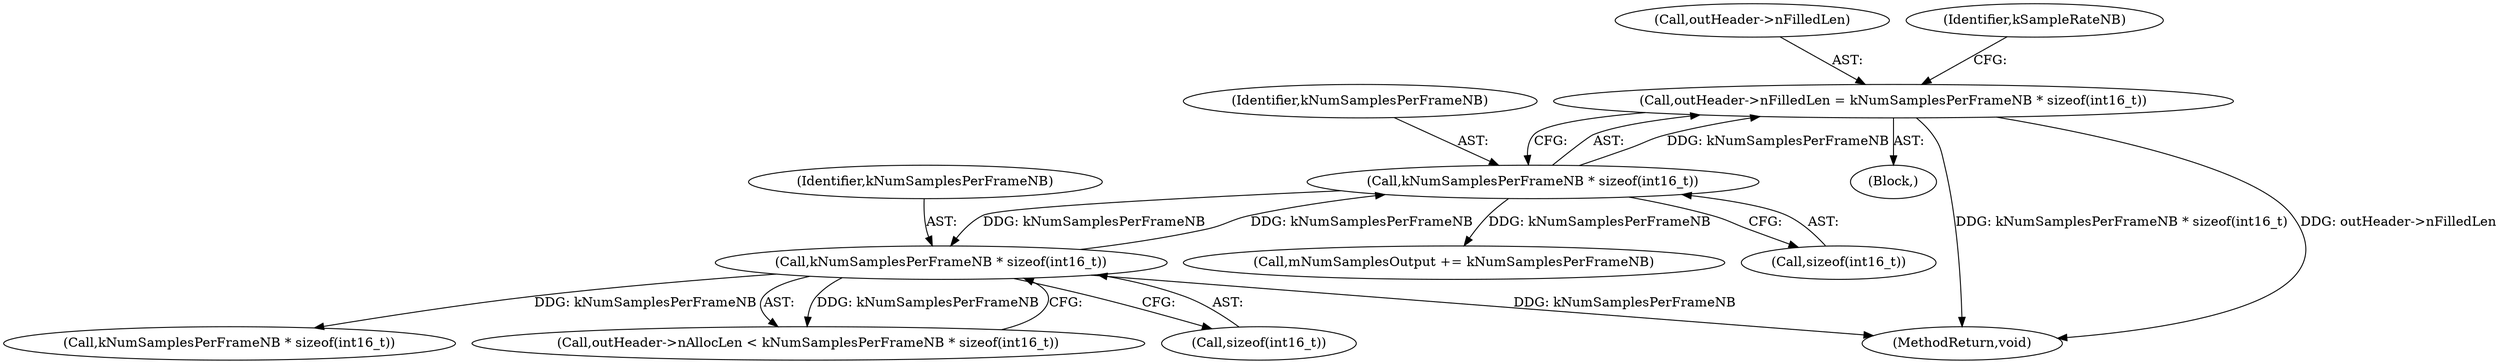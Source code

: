 digraph "0_Android_44749eb4f273f0eb681d0fa013e3beef754fa687@API" {
"1000491" [label="(Call,outHeader->nFilledLen = kNumSamplesPerFrameNB * sizeof(int16_t))"];
"1000495" [label="(Call,kNumSamplesPerFrameNB * sizeof(int16_t))"];
"1000225" [label="(Call,kNumSamplesPerFrameNB * sizeof(int16_t))"];
"1000490" [label="(Block,)"];
"1000556" [label="(MethodReturn,void)"];
"1000226" [label="(Identifier,kNumSamplesPerFrameNB)"];
"1000492" [label="(Call,outHeader->nFilledLen)"];
"1000495" [label="(Call,kNumSamplesPerFrameNB * sizeof(int16_t))"];
"1000496" [label="(Identifier,kNumSamplesPerFrameNB)"];
"1000499" [label="(Identifier,kSampleRateNB)"];
"1000491" [label="(Call,outHeader->nFilledLen = kNumSamplesPerFrameNB * sizeof(int16_t))"];
"1000500" [label="(Call,mNumSamplesOutput += kNumSamplesPerFrameNB)"];
"1000497" [label="(Call,sizeof(int16_t))"];
"1000232" [label="(Call,kNumSamplesPerFrameNB * sizeof(int16_t))"];
"1000225" [label="(Call,kNumSamplesPerFrameNB * sizeof(int16_t))"];
"1000221" [label="(Call,outHeader->nAllocLen < kNumSamplesPerFrameNB * sizeof(int16_t))"];
"1000227" [label="(Call,sizeof(int16_t))"];
"1000491" -> "1000490"  [label="AST: "];
"1000491" -> "1000495"  [label="CFG: "];
"1000492" -> "1000491"  [label="AST: "];
"1000495" -> "1000491"  [label="AST: "];
"1000499" -> "1000491"  [label="CFG: "];
"1000491" -> "1000556"  [label="DDG: kNumSamplesPerFrameNB * sizeof(int16_t)"];
"1000491" -> "1000556"  [label="DDG: outHeader->nFilledLen"];
"1000495" -> "1000491"  [label="DDG: kNumSamplesPerFrameNB"];
"1000495" -> "1000497"  [label="CFG: "];
"1000496" -> "1000495"  [label="AST: "];
"1000497" -> "1000495"  [label="AST: "];
"1000495" -> "1000225"  [label="DDG: kNumSamplesPerFrameNB"];
"1000225" -> "1000495"  [label="DDG: kNumSamplesPerFrameNB"];
"1000495" -> "1000500"  [label="DDG: kNumSamplesPerFrameNB"];
"1000225" -> "1000221"  [label="AST: "];
"1000225" -> "1000227"  [label="CFG: "];
"1000226" -> "1000225"  [label="AST: "];
"1000227" -> "1000225"  [label="AST: "];
"1000221" -> "1000225"  [label="CFG: "];
"1000225" -> "1000556"  [label="DDG: kNumSamplesPerFrameNB"];
"1000225" -> "1000221"  [label="DDG: kNumSamplesPerFrameNB"];
"1000225" -> "1000232"  [label="DDG: kNumSamplesPerFrameNB"];
}
